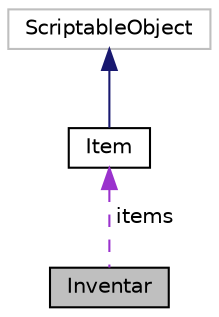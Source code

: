digraph "Inventar"
{
  edge [fontname="Helvetica",fontsize="10",labelfontname="Helvetica",labelfontsize="10"];
  node [fontname="Helvetica",fontsize="10",shape=record];
  Node1 [label="Inventar",height=0.2,width=0.4,color="black", fillcolor="grey75", style="filled", fontcolor="black"];
  Node2 -> Node1 [dir="back",color="darkorchid3",fontsize="10",style="dashed",label=" items" ,fontname="Helvetica"];
  Node2 [label="Item",height=0.2,width=0.4,color="black", fillcolor="white", style="filled",URL="$class_item.html"];
  Node3 -> Node2 [dir="back",color="midnightblue",fontsize="10",style="solid",fontname="Helvetica"];
  Node3 [label="ScriptableObject",height=0.2,width=0.4,color="grey75", fillcolor="white", style="filled"];
}
